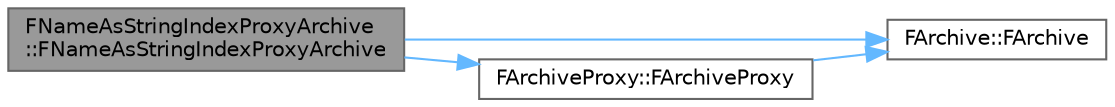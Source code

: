 digraph "FNameAsStringIndexProxyArchive::FNameAsStringIndexProxyArchive"
{
 // INTERACTIVE_SVG=YES
 // LATEX_PDF_SIZE
  bgcolor="transparent";
  edge [fontname=Helvetica,fontsize=10,labelfontname=Helvetica,labelfontsize=10];
  node [fontname=Helvetica,fontsize=10,shape=box,height=0.2,width=0.4];
  rankdir="LR";
  Node1 [id="Node000001",label="FNameAsStringIndexProxyArchive\l::FNameAsStringIndexProxyArchive",height=0.2,width=0.4,color="gray40", fillcolor="grey60", style="filled", fontcolor="black",tooltip="Creates and initializes a new instance."];
  Node1 -> Node2 [id="edge1_Node000001_Node000002",color="steelblue1",style="solid",tooltip=" "];
  Node2 [id="Node000002",label="FArchive::FArchive",height=0.2,width=0.4,color="grey40", fillcolor="white", style="filled",URL="$d0/df8/classFArchive.html#ad36f53e50855130b981a47560e7ed48c",tooltip=" "];
  Node1 -> Node3 [id="edge2_Node000001_Node000003",color="steelblue1",style="solid",tooltip=" "];
  Node3 [id="Node000003",label="FArchiveProxy::FArchiveProxy",height=0.2,width=0.4,color="grey40", fillcolor="white", style="filled",URL="$d7/db8/classFArchiveProxy.html#ae90e6af89e32315f0052d5d7d88f725c",tooltip="Creates and initializes a new instance of the archive proxy."];
  Node3 -> Node2 [id="edge3_Node000003_Node000002",color="steelblue1",style="solid",tooltip=" "];
}
